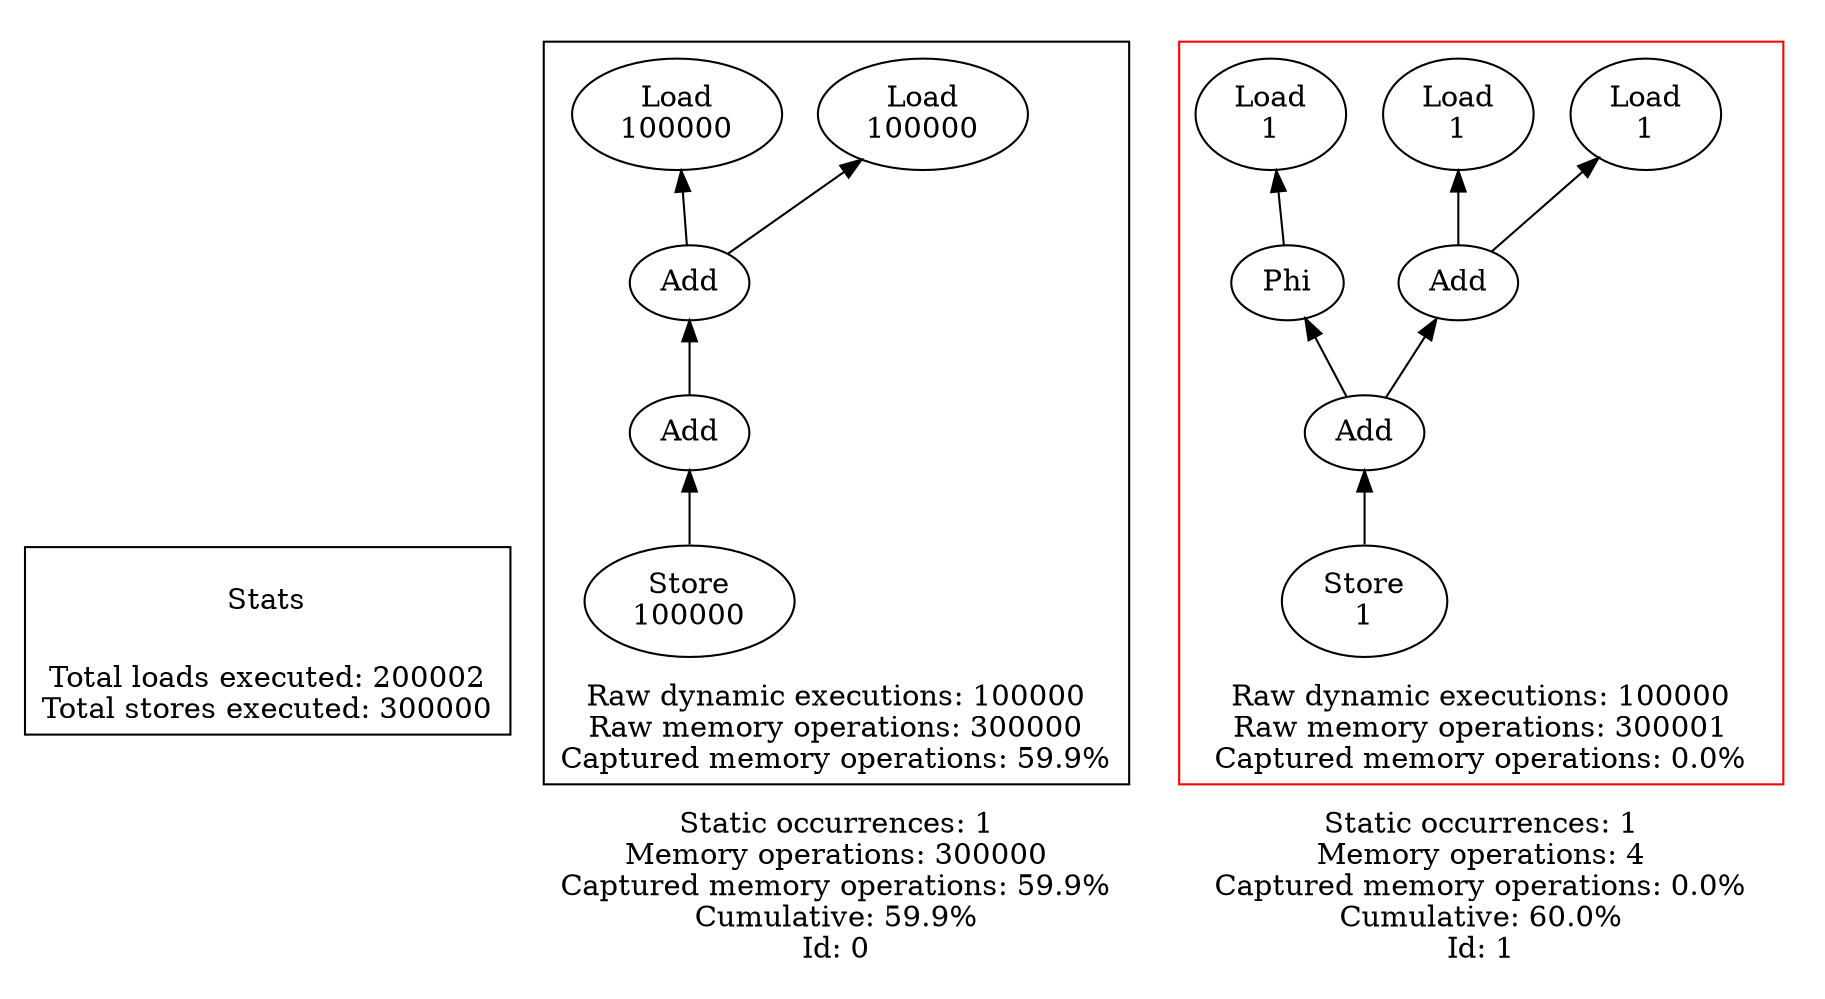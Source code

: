 strict digraph {
rankdir=BT
subgraph {
Stats [shape=plaintext]
cluster=true
label="Total loads executed: 200002\nTotal stores executed: 300000"
}
subgraph {
subgraph {
{
rank=max
"0_0" [shape=point style=invis]
}
{
rank=min
"0_0_29" [label="Store\n100000"]
}
"0_0_28" [label="Add"]
"0_0_29" -> "0_0_28"
"0_0_27" [label="Add"]
"0_0_26" [label="Load\n100000"]
"0_0_27" -> "0_0_26"
"0_0_24" [label="Load\n100000"]
"0_0_27" -> "0_0_24"
"0_0_28" -> "0_0_27"
cluster=true
label="Raw dynamic executions: 100000\nRaw memory operations: 300000\nCaptured memory operations: 59.9%"
}
cluster=true
penwidth=0
label="Static occurrences: 1\nMemory operations: 300000\nCaptured memory operations: 59.9%\nCumulative: 59.9%\nId: 0"
}
subgraph {
subgraph {
{
rank=max
"1_0" [shape=point style=invis]
}
"1_0_28" [label="Add"]
"1_0_22" [label="Phi"]
"1_0_28" -> "1_0_22"
{
rank=min
"1_0_29" [label="Store\n1"]
}
"1_0_29" -> "1_0_28"
"1_0_27" [label="Add"]
"1_0_26" [label="Load\n1"]
"1_0_27" -> "1_0_26"
"1_0_24" [label="Load\n1"]
"1_0_27" -> "1_0_24"
"1_0_18" [label="Load\n1"]
"1_0_22" -> "1_0_18"
"1_0_28" -> "1_0_27"
cluster=true
label="Raw dynamic executions: 100000\nRaw memory operations: 300001\nCaptured memory operations: 0.0%"
color=red
}
cluster=true
penwidth=0
label="Static occurrences: 1\nMemory operations: 4\nCaptured memory operations: 0.0%\nCumulative: 60.0%\nId: 1"
}
}
